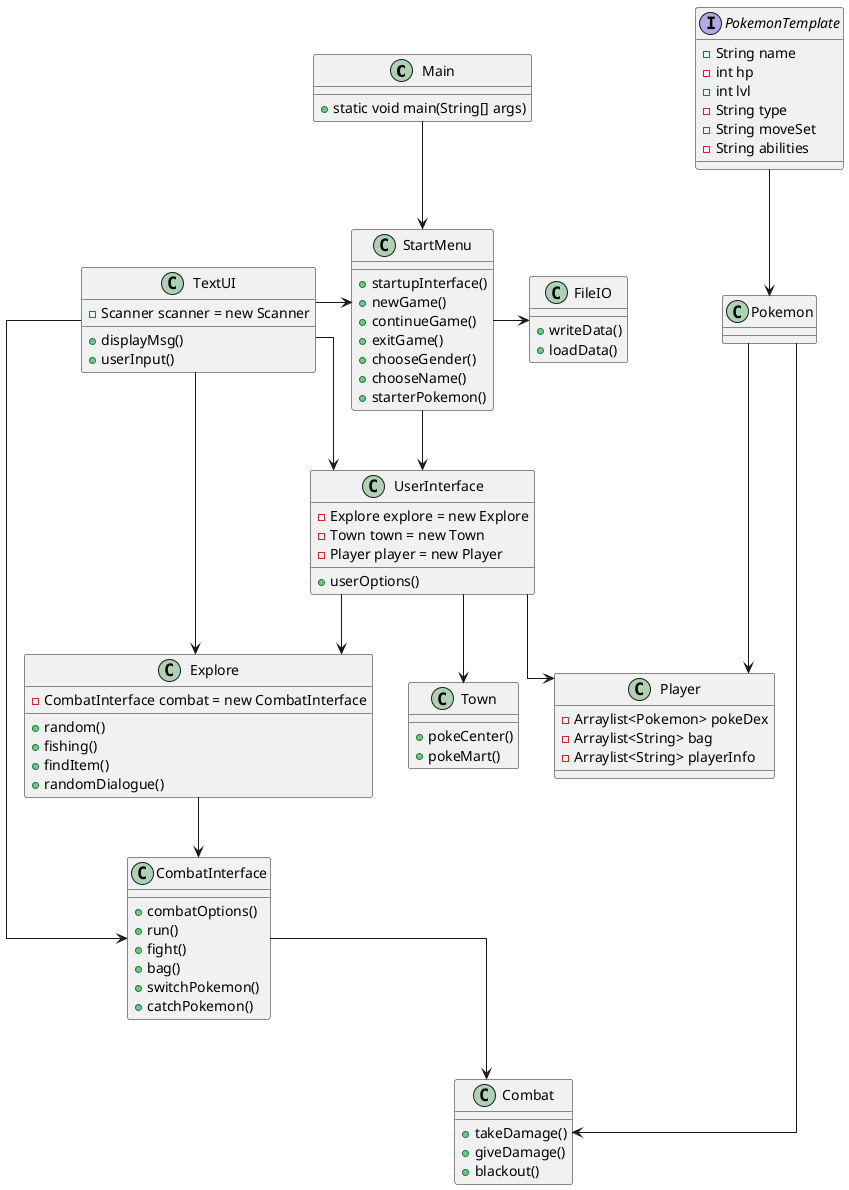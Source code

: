 @startuml
'https://plantuml.com/class-diagram
skinparam linetype polyline
skinparam linetype ortho

class Main{
+ static void main(String[] args)
}

class StartMenu {
+ startupInterface()
+ newGame()
+ continueGame()
+ exitGame()
+ chooseGender()
+ chooseName()
+ starterPokemon()
}

interface PokemonTemplate{
- String name
- int hp
- int lvl
- String type
- String moveSet
- String abilities
}

class Pokemon{
}

class Combat{
+ takeDamage()
+ giveDamage()
+ blackout()
}

class CombatInterface{
+ combatOptions()
+ run()
+ fight()
+ bag()
+ switchPokemon()
+ catchPokemon()

}

class Player{
- Arraylist<Pokemon> pokeDex
- Arraylist<String> bag
- Arraylist<String> playerInfo

}

class UserInterface {
- Explore explore = new Explore
- Town town = new Town
- Player player = new Player
+ userOptions()
}

class Town {
+ pokeCenter()
+ pokeMart()
}

class Explore {
- CombatInterface combat = new CombatInterface
+ random()
+ fishing()
+ findItem()
+ randomDialogue()
}

class FileIO{
+ writeData()
+ loadData()
}
class TextUI{
- Scanner scanner = new Scanner
+ displayMsg()
+ userInput()
}

Main --> StartMenu
StartMenu --> UserInterface
UserInterface --> Player
UserInterface --> Town
UserInterface --> Explore
Explore --> CombatInterface
CombatInterface --> Combat
PokemonTemplate --> Pokemon
Pokemon ---> Player
Pokemon ---> Combat
StartMenu -> FileIO
TextUI -> StartMenu
TextUI --> UserInterface
TextUI --> Explore
TextUI --> CombatInterface


@enduml